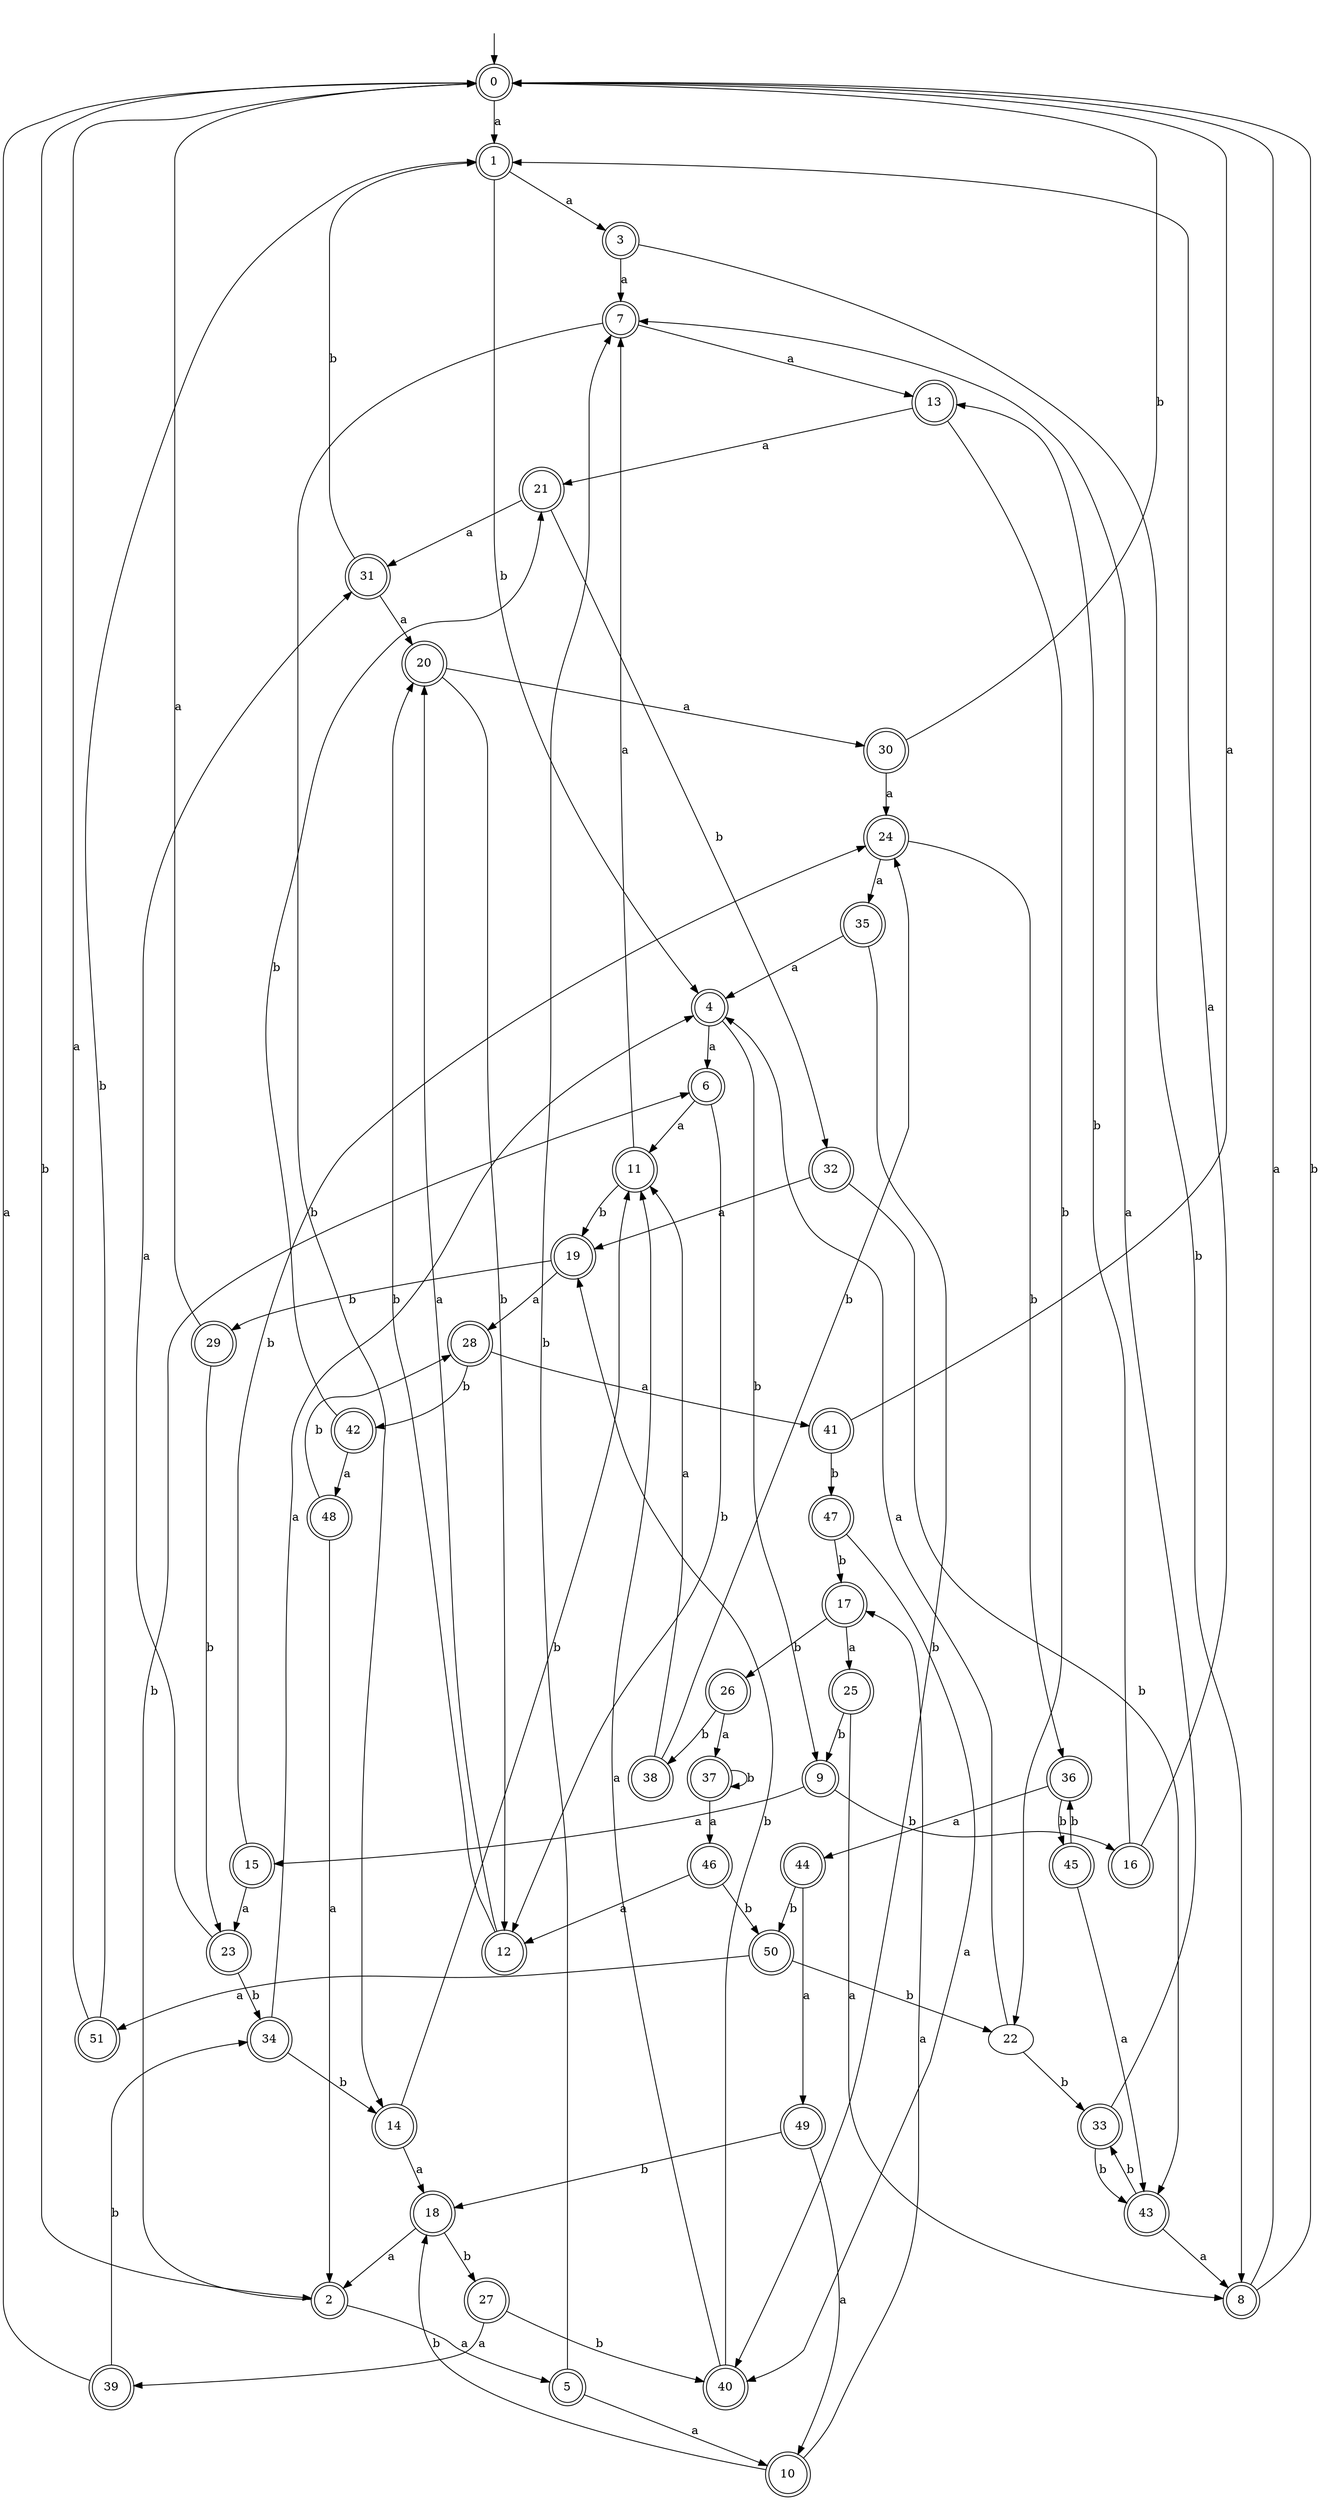 digraph RandomDFA {
  __start0 [label="", shape=none];
  __start0 -> 0 [label=""];
  0 [shape=circle] [shape=doublecircle]
  0 -> 1 [label="a"]
  0 -> 2 [label="b"]
  1 [shape=doublecircle]
  1 -> 3 [label="a"]
  1 -> 4 [label="b"]
  2 [shape=doublecircle]
  2 -> 5 [label="a"]
  2 -> 6 [label="b"]
  3 [shape=doublecircle]
  3 -> 7 [label="a"]
  3 -> 8 [label="b"]
  4 [shape=doublecircle]
  4 -> 6 [label="a"]
  4 -> 9 [label="b"]
  5 [shape=doublecircle]
  5 -> 10 [label="a"]
  5 -> 7 [label="b"]
  6 [shape=doublecircle]
  6 -> 11 [label="a"]
  6 -> 12 [label="b"]
  7 [shape=doublecircle]
  7 -> 13 [label="a"]
  7 -> 14 [label="b"]
  8 [shape=doublecircle]
  8 -> 0 [label="a"]
  8 -> 0 [label="b"]
  9 [shape=doublecircle]
  9 -> 15 [label="a"]
  9 -> 16 [label="b"]
  10 [shape=doublecircle]
  10 -> 17 [label="a"]
  10 -> 18 [label="b"]
  11 [shape=doublecircle]
  11 -> 7 [label="a"]
  11 -> 19 [label="b"]
  12 [shape=doublecircle]
  12 -> 20 [label="a"]
  12 -> 20 [label="b"]
  13 [shape=doublecircle]
  13 -> 21 [label="a"]
  13 -> 22 [label="b"]
  14 [shape=doublecircle]
  14 -> 18 [label="a"]
  14 -> 11 [label="b"]
  15 [shape=doublecircle]
  15 -> 23 [label="a"]
  15 -> 24 [label="b"]
  16 [shape=doublecircle]
  16 -> 1 [label="a"]
  16 -> 13 [label="b"]
  17 [shape=doublecircle]
  17 -> 25 [label="a"]
  17 -> 26 [label="b"]
  18 [shape=doublecircle]
  18 -> 2 [label="a"]
  18 -> 27 [label="b"]
  19 [shape=doublecircle]
  19 -> 28 [label="a"]
  19 -> 29 [label="b"]
  20 [shape=doublecircle]
  20 -> 30 [label="a"]
  20 -> 12 [label="b"]
  21 [shape=doublecircle]
  21 -> 31 [label="a"]
  21 -> 32 [label="b"]
  22
  22 -> 4 [label="a"]
  22 -> 33 [label="b"]
  23 [shape=doublecircle]
  23 -> 31 [label="a"]
  23 -> 34 [label="b"]
  24 [shape=doublecircle]
  24 -> 35 [label="a"]
  24 -> 36 [label="b"]
  25 [shape=doublecircle]
  25 -> 8 [label="a"]
  25 -> 9 [label="b"]
  26 [shape=doublecircle]
  26 -> 37 [label="a"]
  26 -> 38 [label="b"]
  27 [shape=doublecircle]
  27 -> 39 [label="a"]
  27 -> 40 [label="b"]
  28 [shape=doublecircle]
  28 -> 41 [label="a"]
  28 -> 42 [label="b"]
  29 [shape=doublecircle]
  29 -> 0 [label="a"]
  29 -> 23 [label="b"]
  30 [shape=doublecircle]
  30 -> 24 [label="a"]
  30 -> 0 [label="b"]
  31 [shape=doublecircle]
  31 -> 20 [label="a"]
  31 -> 1 [label="b"]
  32 [shape=doublecircle]
  32 -> 19 [label="a"]
  32 -> 43 [label="b"]
  33 [shape=doublecircle]
  33 -> 7 [label="a"]
  33 -> 43 [label="b"]
  34 [shape=doublecircle]
  34 -> 4 [label="a"]
  34 -> 14 [label="b"]
  35 [shape=doublecircle]
  35 -> 4 [label="a"]
  35 -> 40 [label="b"]
  36 [shape=doublecircle]
  36 -> 44 [label="a"]
  36 -> 45 [label="b"]
  37 [shape=doublecircle]
  37 -> 46 [label="a"]
  37 -> 37 [label="b"]
  38 [shape=doublecircle]
  38 -> 11 [label="a"]
  38 -> 24 [label="b"]
  39 [shape=doublecircle]
  39 -> 0 [label="a"]
  39 -> 34 [label="b"]
  40 [shape=doublecircle]
  40 -> 11 [label="a"]
  40 -> 19 [label="b"]
  41 [shape=doublecircle]
  41 -> 0 [label="a"]
  41 -> 47 [label="b"]
  42 [shape=doublecircle]
  42 -> 48 [label="a"]
  42 -> 21 [label="b"]
  43 [shape=doublecircle]
  43 -> 8 [label="a"]
  43 -> 33 [label="b"]
  44 [shape=doublecircle]
  44 -> 49 [label="a"]
  44 -> 50 [label="b"]
  45 [shape=doublecircle]
  45 -> 43 [label="a"]
  45 -> 36 [label="b"]
  46 [shape=doublecircle]
  46 -> 12 [label="a"]
  46 -> 50 [label="b"]
  47 [shape=doublecircle]
  47 -> 40 [label="a"]
  47 -> 17 [label="b"]
  48 [shape=doublecircle]
  48 -> 2 [label="a"]
  48 -> 28 [label="b"]
  49 [shape=doublecircle]
  49 -> 10 [label="a"]
  49 -> 18 [label="b"]
  50 [shape=doublecircle]
  50 -> 51 [label="a"]
  50 -> 22 [label="b"]
  51 [shape=doublecircle]
  51 -> 0 [label="a"]
  51 -> 1 [label="b"]
}
